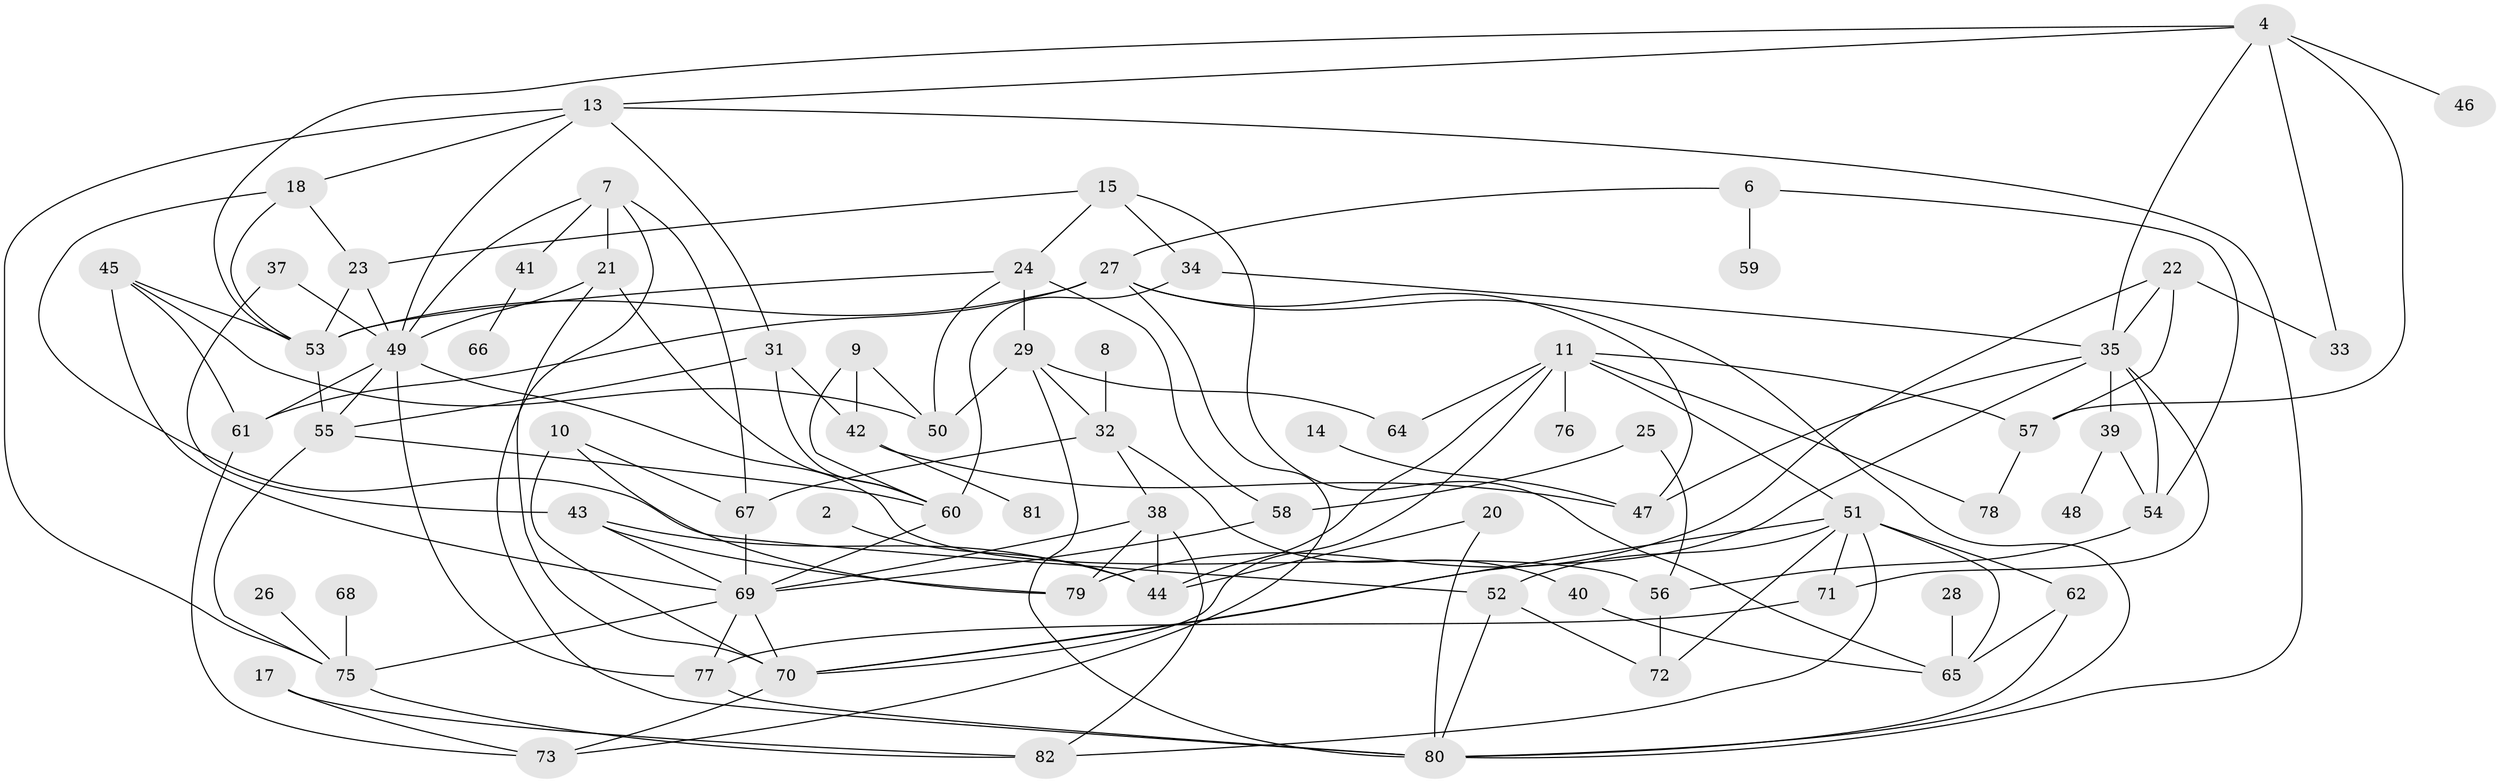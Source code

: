 // original degree distribution, {5: 0.1259259259259259, 0: 0.07407407407407407, 1: 0.17037037037037037, 3: 0.2222222222222222, 4: 0.14814814814814814, 6: 0.02962962962962963, 7: 0.022222222222222223, 2: 0.1925925925925926, 8: 0.007407407407407408, 9: 0.007407407407407408}
// Generated by graph-tools (version 1.1) at 2025/35/03/04/25 23:35:57]
// undirected, 72 vertices, 137 edges
graph export_dot {
  node [color=gray90,style=filled];
  2;
  4;
  6;
  7;
  8;
  9;
  10;
  11;
  13;
  14;
  15;
  17;
  18;
  20;
  21;
  22;
  23;
  24;
  25;
  26;
  27;
  28;
  29;
  31;
  32;
  33;
  34;
  35;
  37;
  38;
  39;
  40;
  41;
  42;
  43;
  44;
  45;
  46;
  47;
  48;
  49;
  50;
  51;
  52;
  53;
  54;
  55;
  56;
  57;
  58;
  59;
  60;
  61;
  62;
  64;
  65;
  66;
  67;
  68;
  69;
  70;
  71;
  72;
  73;
  75;
  76;
  77;
  78;
  79;
  80;
  81;
  82;
  2 -- 44 [weight=1.0];
  4 -- 13 [weight=1.0];
  4 -- 33 [weight=1.0];
  4 -- 35 [weight=1.0];
  4 -- 46 [weight=1.0];
  4 -- 53 [weight=1.0];
  4 -- 57 [weight=1.0];
  6 -- 27 [weight=1.0];
  6 -- 54 [weight=1.0];
  6 -- 59 [weight=1.0];
  7 -- 21 [weight=2.0];
  7 -- 41 [weight=1.0];
  7 -- 49 [weight=1.0];
  7 -- 67 [weight=1.0];
  7 -- 80 [weight=2.0];
  8 -- 32 [weight=1.0];
  9 -- 42 [weight=1.0];
  9 -- 50 [weight=1.0];
  9 -- 60 [weight=2.0];
  10 -- 67 [weight=1.0];
  10 -- 70 [weight=1.0];
  10 -- 79 [weight=1.0];
  11 -- 44 [weight=1.0];
  11 -- 51 [weight=1.0];
  11 -- 57 [weight=1.0];
  11 -- 64 [weight=1.0];
  11 -- 70 [weight=1.0];
  11 -- 76 [weight=1.0];
  11 -- 78 [weight=1.0];
  13 -- 18 [weight=1.0];
  13 -- 31 [weight=1.0];
  13 -- 49 [weight=1.0];
  13 -- 75 [weight=1.0];
  13 -- 80 [weight=1.0];
  14 -- 47 [weight=1.0];
  15 -- 23 [weight=1.0];
  15 -- 24 [weight=1.0];
  15 -- 34 [weight=1.0];
  15 -- 65 [weight=1.0];
  17 -- 73 [weight=1.0];
  17 -- 82 [weight=1.0];
  18 -- 23 [weight=1.0];
  18 -- 52 [weight=1.0];
  18 -- 53 [weight=1.0];
  20 -- 44 [weight=1.0];
  20 -- 80 [weight=1.0];
  21 -- 49 [weight=1.0];
  21 -- 60 [weight=1.0];
  21 -- 70 [weight=2.0];
  22 -- 33 [weight=1.0];
  22 -- 35 [weight=1.0];
  22 -- 57 [weight=1.0];
  22 -- 79 [weight=1.0];
  23 -- 49 [weight=1.0];
  23 -- 53 [weight=1.0];
  24 -- 29 [weight=1.0];
  24 -- 50 [weight=1.0];
  24 -- 53 [weight=1.0];
  24 -- 58 [weight=1.0];
  25 -- 56 [weight=1.0];
  25 -- 58 [weight=1.0];
  26 -- 75 [weight=1.0];
  27 -- 47 [weight=2.0];
  27 -- 53 [weight=1.0];
  27 -- 61 [weight=1.0];
  27 -- 73 [weight=1.0];
  27 -- 80 [weight=1.0];
  28 -- 65 [weight=1.0];
  29 -- 32 [weight=1.0];
  29 -- 50 [weight=1.0];
  29 -- 64 [weight=1.0];
  29 -- 80 [weight=1.0];
  31 -- 42 [weight=1.0];
  31 -- 55 [weight=1.0];
  31 -- 60 [weight=1.0];
  32 -- 38 [weight=1.0];
  32 -- 40 [weight=1.0];
  32 -- 67 [weight=2.0];
  34 -- 35 [weight=1.0];
  34 -- 60 [weight=1.0];
  35 -- 39 [weight=1.0];
  35 -- 47 [weight=1.0];
  35 -- 54 [weight=1.0];
  35 -- 70 [weight=1.0];
  35 -- 71 [weight=1.0];
  37 -- 43 [weight=1.0];
  37 -- 49 [weight=1.0];
  38 -- 44 [weight=1.0];
  38 -- 69 [weight=1.0];
  38 -- 79 [weight=1.0];
  38 -- 82 [weight=1.0];
  39 -- 48 [weight=1.0];
  39 -- 54 [weight=1.0];
  40 -- 65 [weight=1.0];
  41 -- 66 [weight=1.0];
  42 -- 47 [weight=1.0];
  42 -- 81 [weight=1.0];
  43 -- 44 [weight=1.0];
  43 -- 69 [weight=1.0];
  43 -- 79 [weight=1.0];
  45 -- 50 [weight=1.0];
  45 -- 53 [weight=1.0];
  45 -- 61 [weight=1.0];
  45 -- 69 [weight=1.0];
  49 -- 55 [weight=1.0];
  49 -- 56 [weight=1.0];
  49 -- 61 [weight=1.0];
  49 -- 77 [weight=1.0];
  51 -- 52 [weight=1.0];
  51 -- 62 [weight=1.0];
  51 -- 65 [weight=1.0];
  51 -- 70 [weight=1.0];
  51 -- 71 [weight=1.0];
  51 -- 72 [weight=1.0];
  51 -- 82 [weight=1.0];
  52 -- 72 [weight=1.0];
  52 -- 80 [weight=1.0];
  53 -- 55 [weight=1.0];
  54 -- 56 [weight=1.0];
  55 -- 60 [weight=1.0];
  55 -- 75 [weight=1.0];
  56 -- 72 [weight=1.0];
  57 -- 78 [weight=1.0];
  58 -- 69 [weight=1.0];
  60 -- 69 [weight=1.0];
  61 -- 73 [weight=1.0];
  62 -- 65 [weight=1.0];
  62 -- 80 [weight=1.0];
  67 -- 69 [weight=1.0];
  68 -- 75 [weight=1.0];
  69 -- 70 [weight=1.0];
  69 -- 75 [weight=1.0];
  69 -- 77 [weight=1.0];
  70 -- 73 [weight=1.0];
  71 -- 77 [weight=1.0];
  75 -- 82 [weight=1.0];
  77 -- 80 [weight=1.0];
}
